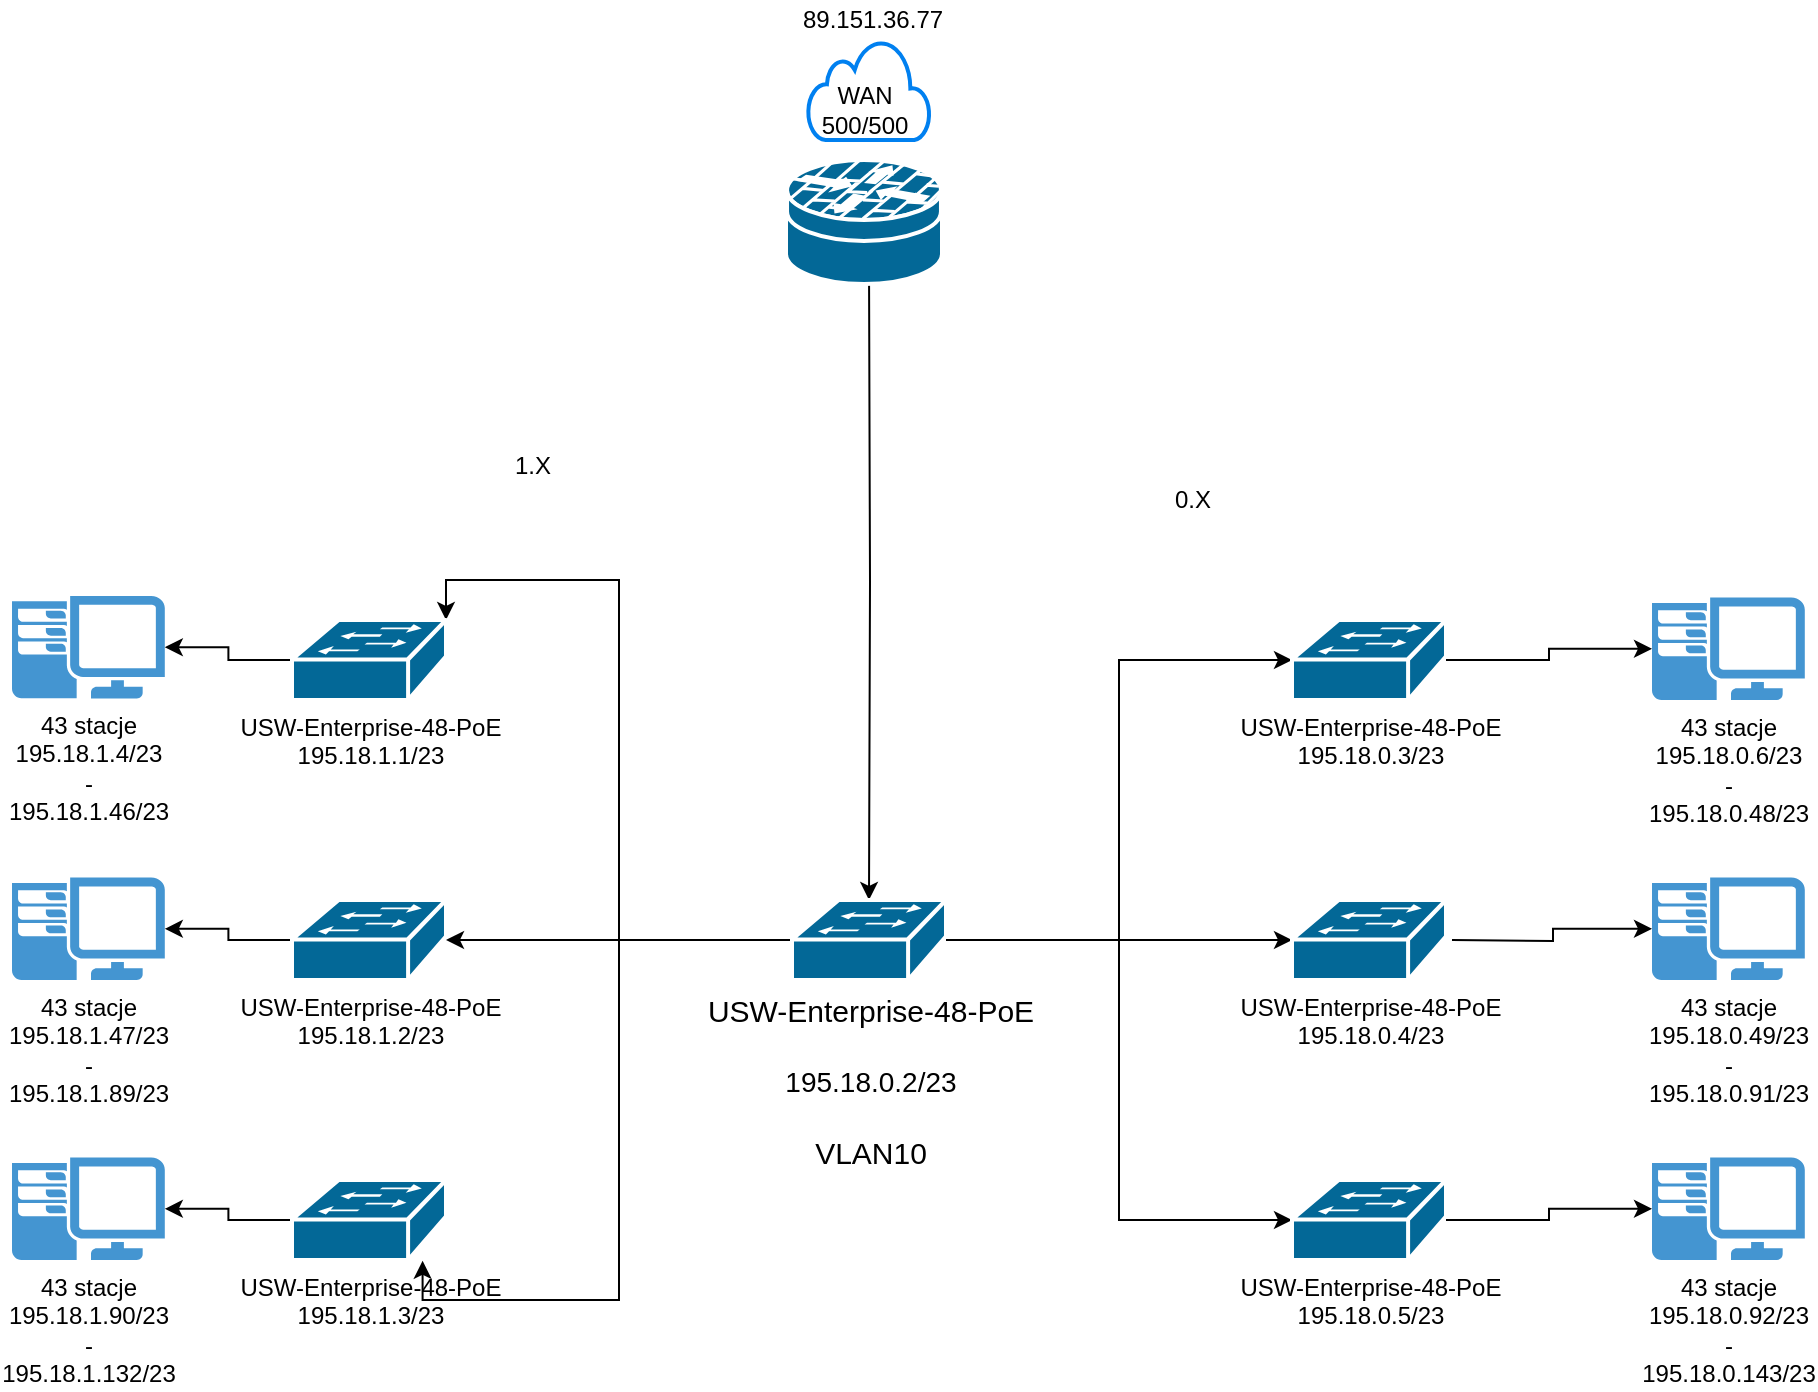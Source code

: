 <mxfile version="15.4.0" type="github">
  <diagram id="f6o2FOGRASFLj1vxCPKE" name="Page-1">
    <mxGraphModel dx="1422" dy="734" grid="1" gridSize="10" guides="1" tooltips="1" connect="1" arrows="1" fold="1" page="1" pageScale="1" pageWidth="827" pageHeight="1169" math="0" shadow="0">
      <root>
        <mxCell id="0" />
        <mxCell id="1" parent="0" />
        <mxCell id="o_KLARVnYL17PYb3-e0V-1" value="" style="html=1;verticalLabelPosition=bottom;align=center;labelBackgroundColor=#ffffff;verticalAlign=top;strokeWidth=2;strokeColor=#0080F0;shadow=0;dashed=0;shape=mxgraph.ios7.icons.cloud;" parent="1" vertex="1">
          <mxGeometry x="438" y="270" width="61" height="50" as="geometry" />
        </mxCell>
        <mxCell id="o_KLARVnYL17PYb3-e0V-2" value="&lt;div&gt;WAN&lt;/div&gt;&lt;div&gt;500/500&lt;/div&gt;" style="text;html=1;align=center;verticalAlign=middle;resizable=0;points=[];autosize=1;strokeColor=none;fillColor=none;" parent="1" vertex="1">
          <mxGeometry x="436" y="290" width="60" height="30" as="geometry" />
        </mxCell>
        <mxCell id="o_KLARVnYL17PYb3-e0V-3" style="edgeStyle=orthogonalEdgeStyle;rounded=0;orthogonalLoop=1;jettySize=auto;html=1;" parent="1" target="o_KLARVnYL17PYb3-e0V-11" edge="1">
          <mxGeometry relative="1" as="geometry">
            <mxPoint x="468.5" y="380" as="sourcePoint" />
          </mxGeometry>
        </mxCell>
        <mxCell id="o_KLARVnYL17PYb3-e0V-5" style="edgeStyle=orthogonalEdgeStyle;rounded=0;orthogonalLoop=1;jettySize=auto;html=1;" parent="1" source="o_KLARVnYL17PYb3-e0V-11" target="o_KLARVnYL17PYb3-e0V-15" edge="1">
          <mxGeometry relative="1" as="geometry" />
        </mxCell>
        <mxCell id="o_KLARVnYL17PYb3-e0V-6" style="edgeStyle=orthogonalEdgeStyle;rounded=0;orthogonalLoop=1;jettySize=auto;html=1;entryX=1;entryY=0;entryDx=0;entryDy=0;entryPerimeter=0;" parent="1" source="o_KLARVnYL17PYb3-e0V-11" target="o_KLARVnYL17PYb3-e0V-19" edge="1">
          <mxGeometry relative="1" as="geometry" />
        </mxCell>
        <mxCell id="o_KLARVnYL17PYb3-e0V-7" style="edgeStyle=orthogonalEdgeStyle;rounded=0;orthogonalLoop=1;jettySize=auto;html=1;" parent="1" source="o_KLARVnYL17PYb3-e0V-11" target="o_KLARVnYL17PYb3-e0V-21" edge="1">
          <mxGeometry relative="1" as="geometry" />
        </mxCell>
        <mxCell id="o_KLARVnYL17PYb3-e0V-8" style="edgeStyle=orthogonalEdgeStyle;rounded=0;orthogonalLoop=1;jettySize=auto;html=1;entryX=0.848;entryY=1.01;entryDx=0;entryDy=0;entryPerimeter=0;" parent="1" source="o_KLARVnYL17PYb3-e0V-11" target="o_KLARVnYL17PYb3-e0V-23" edge="1">
          <mxGeometry relative="1" as="geometry" />
        </mxCell>
        <mxCell id="o_KLARVnYL17PYb3-e0V-9" style="edgeStyle=orthogonalEdgeStyle;rounded=0;orthogonalLoop=1;jettySize=auto;html=1;entryX=0;entryY=0.5;entryDx=0;entryDy=0;entryPerimeter=0;" parent="1" source="o_KLARVnYL17PYb3-e0V-11" target="o_KLARVnYL17PYb3-e0V-13" edge="1">
          <mxGeometry relative="1" as="geometry" />
        </mxCell>
        <mxCell id="o_KLARVnYL17PYb3-e0V-10" style="edgeStyle=orthogonalEdgeStyle;rounded=0;orthogonalLoop=1;jettySize=auto;html=1;entryX=0;entryY=0.5;entryDx=0;entryDy=0;entryPerimeter=0;" parent="1" source="o_KLARVnYL17PYb3-e0V-11" target="o_KLARVnYL17PYb3-e0V-17" edge="1">
          <mxGeometry relative="1" as="geometry" />
        </mxCell>
        <mxCell id="o_KLARVnYL17PYb3-e0V-11" value="&lt;div style=&quot;font-size: 15px&quot;&gt;&lt;font style=&quot;font-size: 15px&quot;&gt;&lt;span class=&quot;product-current-sku&quot;&gt;USW-Enterprise-48-PoE&lt;br&gt;&lt;/span&gt;&lt;/font&gt;&lt;/div&gt;&lt;div style=&quot;font-size: 15px&quot;&gt;&lt;br&gt;&lt;/div&gt;&lt;span style=&quot;font-size: 14px&quot;&gt;195.18.0.2/23&lt;br&gt;&lt;/span&gt;&lt;font style=&quot;font-size: 15px&quot;&gt;&lt;br&gt;VLAN10&lt;br&gt;&lt;/font&gt;" style="shape=mxgraph.cisco.switches.workgroup_switch;sketch=0;html=1;pointerEvents=1;dashed=0;fillColor=#036897;strokeColor=#ffffff;strokeWidth=2;verticalLabelPosition=bottom;verticalAlign=top;align=center;outlineConnect=0;" parent="1" vertex="1">
          <mxGeometry x="430" y="700" width="77" height="40" as="geometry" />
        </mxCell>
        <mxCell id="o_KLARVnYL17PYb3-e0V-12" value="" style="edgeStyle=orthogonalEdgeStyle;rounded=0;orthogonalLoop=1;jettySize=auto;html=1;" parent="1" source="o_KLARVnYL17PYb3-e0V-13" target="o_KLARVnYL17PYb3-e0V-27" edge="1">
          <mxGeometry relative="1" as="geometry" />
        </mxCell>
        <mxCell id="o_KLARVnYL17PYb3-e0V-13" value="&lt;span class=&quot;product-current-sku&quot;&gt;USW-Enterprise-48-PoE&lt;br&gt;195.18.0.3/23&lt;br&gt;&lt;/span&gt;" style="shape=mxgraph.cisco.switches.workgroup_switch;sketch=0;html=1;pointerEvents=1;dashed=0;fillColor=#036897;strokeColor=#ffffff;strokeWidth=2;verticalLabelPosition=bottom;verticalAlign=top;align=center;outlineConnect=0;" parent="1" vertex="1">
          <mxGeometry x="680" y="560" width="77" height="40" as="geometry" />
        </mxCell>
        <mxCell id="o_KLARVnYL17PYb3-e0V-14" value="" style="edgeStyle=orthogonalEdgeStyle;rounded=0;orthogonalLoop=1;jettySize=auto;html=1;" parent="1" target="o_KLARVnYL17PYb3-e0V-28" edge="1">
          <mxGeometry relative="1" as="geometry">
            <mxPoint x="760" y="720" as="sourcePoint" />
          </mxGeometry>
        </mxCell>
        <mxCell id="o_KLARVnYL17PYb3-e0V-15" value="&lt;span class=&quot;product-current-sku&quot;&gt;USW-Enterprise-48-PoE&lt;br&gt;195.18.0.4/23&lt;br&gt;&lt;/span&gt;" style="shape=mxgraph.cisco.switches.workgroup_switch;sketch=0;html=1;pointerEvents=1;dashed=0;fillColor=#036897;strokeColor=#ffffff;strokeWidth=2;verticalLabelPosition=bottom;verticalAlign=top;align=center;outlineConnect=0;" parent="1" vertex="1">
          <mxGeometry x="680" y="700" width="77" height="40" as="geometry" />
        </mxCell>
        <mxCell id="o_KLARVnYL17PYb3-e0V-16" value="" style="edgeStyle=orthogonalEdgeStyle;rounded=0;orthogonalLoop=1;jettySize=auto;html=1;" parent="1" source="o_KLARVnYL17PYb3-e0V-17" target="o_KLARVnYL17PYb3-e0V-29" edge="1">
          <mxGeometry relative="1" as="geometry" />
        </mxCell>
        <mxCell id="o_KLARVnYL17PYb3-e0V-17" value="&lt;span class=&quot;product-current-sku&quot;&gt;USW-Enterprise-48-PoE&lt;br&gt;195.18.0.5/23&lt;br&gt;&lt;/span&gt;" style="shape=mxgraph.cisco.switches.workgroup_switch;sketch=0;html=1;pointerEvents=1;dashed=0;fillColor=#036897;strokeColor=#ffffff;strokeWidth=2;verticalLabelPosition=bottom;verticalAlign=top;align=center;outlineConnect=0;" parent="1" vertex="1">
          <mxGeometry x="680" y="840" width="77" height="40" as="geometry" />
        </mxCell>
        <mxCell id="o_KLARVnYL17PYb3-e0V-18" value="" style="edgeStyle=orthogonalEdgeStyle;rounded=0;orthogonalLoop=1;jettySize=auto;html=1;" parent="1" source="o_KLARVnYL17PYb3-e0V-19" target="o_KLARVnYL17PYb3-e0V-24" edge="1">
          <mxGeometry relative="1" as="geometry" />
        </mxCell>
        <mxCell id="o_KLARVnYL17PYb3-e0V-19" value="USW-Enterprise-48-PoE&lt;br&gt;195.18.1.1/23" style="shape=mxgraph.cisco.switches.workgroup_switch;sketch=0;html=1;pointerEvents=1;dashed=0;fillColor=#036897;strokeColor=#ffffff;strokeWidth=2;verticalLabelPosition=bottom;verticalAlign=top;align=center;outlineConnect=0;" parent="1" vertex="1">
          <mxGeometry x="180" y="560" width="77" height="40" as="geometry" />
        </mxCell>
        <mxCell id="o_KLARVnYL17PYb3-e0V-20" value="" style="edgeStyle=orthogonalEdgeStyle;rounded=0;orthogonalLoop=1;jettySize=auto;html=1;" parent="1" source="o_KLARVnYL17PYb3-e0V-21" target="o_KLARVnYL17PYb3-e0V-25" edge="1">
          <mxGeometry relative="1" as="geometry" />
        </mxCell>
        <mxCell id="o_KLARVnYL17PYb3-e0V-21" value="USW-Enterprise-48-PoE&lt;br&gt;195.18.1.2/23" style="shape=mxgraph.cisco.switches.workgroup_switch;sketch=0;html=1;pointerEvents=1;dashed=0;fillColor=#036897;strokeColor=#ffffff;strokeWidth=2;verticalLabelPosition=bottom;verticalAlign=top;align=center;outlineConnect=0;" parent="1" vertex="1">
          <mxGeometry x="180" y="700" width="77" height="40" as="geometry" />
        </mxCell>
        <mxCell id="o_KLARVnYL17PYb3-e0V-22" value="" style="edgeStyle=orthogonalEdgeStyle;rounded=0;orthogonalLoop=1;jettySize=auto;html=1;" parent="1" source="o_KLARVnYL17PYb3-e0V-23" target="o_KLARVnYL17PYb3-e0V-26" edge="1">
          <mxGeometry relative="1" as="geometry" />
        </mxCell>
        <mxCell id="o_KLARVnYL17PYb3-e0V-23" value="&lt;span class=&quot;product-current-sku&quot;&gt;USW-Enterprise-48-PoE&lt;br&gt;195.18.1.3&lt;span&gt;/23&lt;/span&gt;&lt;br&gt;&lt;br&gt;&lt;/span&gt;" style="shape=mxgraph.cisco.switches.workgroup_switch;sketch=0;html=1;pointerEvents=1;dashed=0;fillColor=#036897;strokeColor=#ffffff;strokeWidth=2;verticalLabelPosition=bottom;verticalAlign=top;align=center;outlineConnect=0;" parent="1" vertex="1">
          <mxGeometry x="180" y="840" width="77" height="40" as="geometry" />
        </mxCell>
        <mxCell id="o_KLARVnYL17PYb3-e0V-24" value="43 stacje&lt;br&gt;195.18.1.4/23&lt;br&gt;-&lt;br&gt;195.18.1.46/23" style="pointerEvents=1;shadow=0;dashed=0;html=1;strokeColor=none;fillColor=#4495D1;labelPosition=center;verticalLabelPosition=bottom;verticalAlign=top;align=center;outlineConnect=0;shape=mxgraph.veeam.2d.workstation;" parent="1" vertex="1">
          <mxGeometry x="40" y="548" width="76.4" height="51.2" as="geometry" />
        </mxCell>
        <mxCell id="o_KLARVnYL17PYb3-e0V-25" value="43 stacje&lt;br&gt;195.18.1.47/23&lt;br&gt;-&lt;br&gt;195.18.1.89/23" style="pointerEvents=1;shadow=0;dashed=0;html=1;strokeColor=none;fillColor=#4495D1;labelPosition=center;verticalLabelPosition=bottom;verticalAlign=top;align=center;outlineConnect=0;shape=mxgraph.veeam.2d.workstation;" parent="1" vertex="1">
          <mxGeometry x="40" y="688.8" width="76.4" height="51.2" as="geometry" />
        </mxCell>
        <mxCell id="o_KLARVnYL17PYb3-e0V-26" value="43 stacje&lt;br&gt;195.18.1.90/23&lt;br&gt;-&lt;br&gt;195.18.1.132/23" style="pointerEvents=1;shadow=0;dashed=0;html=1;strokeColor=none;fillColor=#4495D1;labelPosition=center;verticalLabelPosition=bottom;verticalAlign=top;align=center;outlineConnect=0;shape=mxgraph.veeam.2d.workstation;" parent="1" vertex="1">
          <mxGeometry x="40" y="828.8" width="76.4" height="51.2" as="geometry" />
        </mxCell>
        <mxCell id="o_KLARVnYL17PYb3-e0V-27" value="43 stacje&lt;br&gt;195.18.0.6/23&lt;br&gt;-&lt;br&gt;195.18.0.48/23" style="pointerEvents=1;shadow=0;dashed=0;html=1;strokeColor=none;fillColor=#4495D1;labelPosition=center;verticalLabelPosition=bottom;verticalAlign=top;align=center;outlineConnect=0;shape=mxgraph.veeam.2d.workstation;" parent="1" vertex="1">
          <mxGeometry x="860" y="548.8" width="76.4" height="51.2" as="geometry" />
        </mxCell>
        <mxCell id="o_KLARVnYL17PYb3-e0V-28" value="43 stacje&lt;br&gt;195.18.0.49/23&lt;br&gt;-&lt;br&gt;195.18.0.91/23" style="pointerEvents=1;shadow=0;dashed=0;html=1;strokeColor=none;fillColor=#4495D1;labelPosition=center;verticalLabelPosition=bottom;verticalAlign=top;align=center;outlineConnect=0;shape=mxgraph.veeam.2d.workstation;" parent="1" vertex="1">
          <mxGeometry x="860" y="688.8" width="76.4" height="51.2" as="geometry" />
        </mxCell>
        <mxCell id="o_KLARVnYL17PYb3-e0V-29" value="43 stacje&lt;br&gt;195.18.0.92/23&lt;br&gt;-&lt;br&gt;195.18.0.143/23" style="pointerEvents=1;shadow=0;dashed=0;html=1;strokeColor=none;fillColor=#4495D1;labelPosition=center;verticalLabelPosition=bottom;verticalAlign=top;align=center;outlineConnect=0;shape=mxgraph.veeam.2d.workstation;" parent="1" vertex="1">
          <mxGeometry x="860" y="828.8" width="76.4" height="51.2" as="geometry" />
        </mxCell>
        <mxCell id="o_KLARVnYL17PYb3-e0V-30" value="89.151.36.77" style="text;html=1;align=center;verticalAlign=middle;resizable=0;points=[];autosize=1;strokeColor=none;fillColor=none;" parent="1" vertex="1">
          <mxGeometry x="425" y="250" width="90" height="20" as="geometry" />
        </mxCell>
        <mxCell id="o_KLARVnYL17PYb3-e0V-31" value="&lt;font style=&quot;font-size: 14px&quot;&gt;&lt;br&gt;&lt;/font&gt;" style="text;html=1;align=center;verticalAlign=middle;resizable=0;points=[];autosize=1;strokeColor=none;fillColor=none;" parent="1" vertex="1">
          <mxGeometry x="365" y="720" width="20" height="20" as="geometry" />
        </mxCell>
        <mxCell id="o_KLARVnYL17PYb3-e0V-37" value="0.X" style="text;html=1;align=center;verticalAlign=middle;resizable=0;points=[];autosize=1;strokeColor=none;fillColor=none;" parent="1" vertex="1">
          <mxGeometry x="615" y="490" width="30" height="20" as="geometry" />
        </mxCell>
        <mxCell id="o_KLARVnYL17PYb3-e0V-38" value="&lt;div&gt;1.X&lt;/div&gt;&lt;div&gt;&lt;br&gt;&lt;/div&gt;" style="text;html=1;align=center;verticalAlign=middle;resizable=0;points=[];autosize=1;strokeColor=none;fillColor=none;" parent="1" vertex="1">
          <mxGeometry x="285" y="475" width="30" height="30" as="geometry" />
        </mxCell>
        <mxCell id="Z_5neK0zu7-BH72PHAWC-1" value="" style="shape=mxgraph.cisco.security.router_firewall;sketch=0;html=1;pointerEvents=1;dashed=0;fillColor=#036897;strokeColor=#ffffff;strokeWidth=2;verticalLabelPosition=bottom;verticalAlign=top;align=center;outlineConnect=0;" vertex="1" parent="1">
          <mxGeometry x="427" y="330" width="78" height="62" as="geometry" />
        </mxCell>
      </root>
    </mxGraphModel>
  </diagram>
</mxfile>
